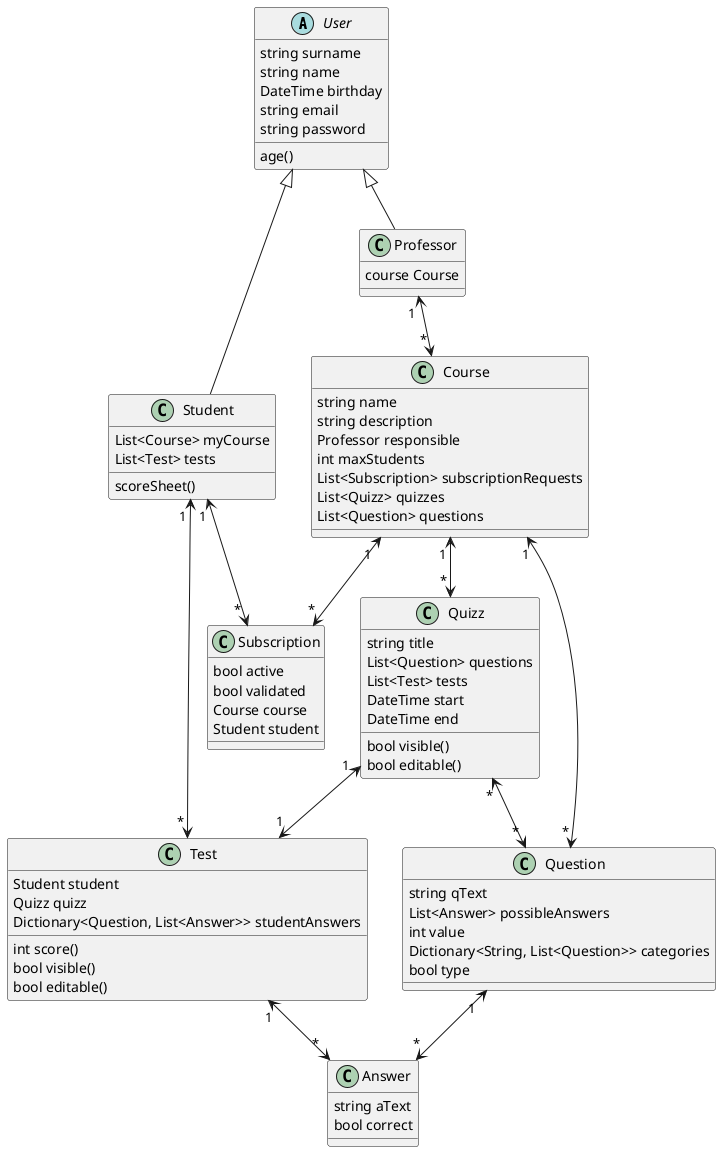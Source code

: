 @startuml

abstract class User {
string surname
string name
DateTime birthday
string email
string password
age()
}

class Student {
List<Course> myCourse
List<Test> tests
'= liste des scores obtenus pour les tests
scoreSheet()
}

class Professor {
course Course
}

class Quizz {
string title
List<Question> questions
List<Test> tests
DateTime start
DateTime end
bool visible()
bool editable()
}

class Test {
Student student
Quizz quizz
Dictionary<Question, List<Answer>> studentAnswers
int score()
bool visible()
bool editable()
}

class Subscription {
bool active
bool validated
Course course
Student student
}

class Question {
'=énoncé :
string qText
List<Answer> possibleAnswers
'=valeur de la question ("score max") :
int value
Dictionary<String, List<Question>> categories
bool type
}

class Course {
string name
string description
Professor responsible
int maxStudents
List<Subscription> subscriptionRequests
List<Quizz> quizzes
List<Question> questions
}

class Answer {
string aText
bool correct
}

User <|-- Student
User <|-- Professor
Student " 1 " <--> " * " Subscription
Course " 1 " <--> " * " Subscription
Professor " 1 " <--> " * " Course
Course " 1 " <--> " * " Quizz
Course " 1 " <--> " * " Question
Quizz " * " <--> " * " Question
Question " 1 " <--> " * " Answer
Quizz " 1 " <--> " 1 " Test
Student " 1 " <--> " * " Test
Test " 1 " <--> " * " Answer

@enduml
